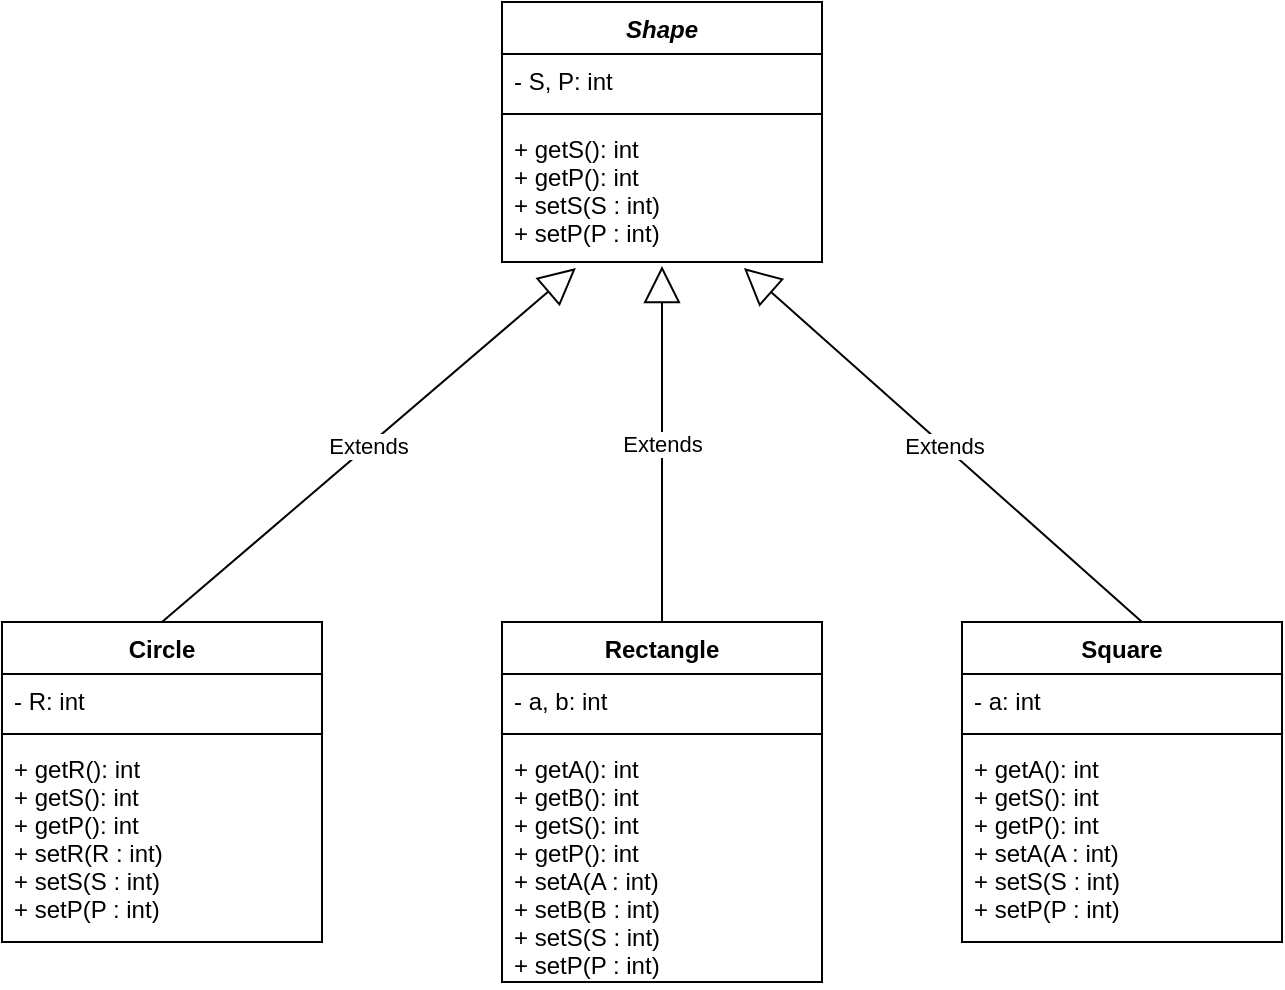 <mxfile version="13.7.3" type="github">
  <diagram id="3V697Nqiu_JUkQ3TdRqX" name="Page-1">
    <mxGraphModel dx="946" dy="533" grid="1" gridSize="10" guides="1" tooltips="1" connect="1" arrows="1" fold="1" page="1" pageScale="1" pageWidth="827" pageHeight="1169" math="0" shadow="0">
      <root>
        <mxCell id="0" />
        <mxCell id="1" parent="0" />
        <mxCell id="G-BpBRLSfaOlkuUX9XPp-13" value="Shape" style="swimlane;fontStyle=3;align=center;verticalAlign=top;childLayout=stackLayout;horizontal=1;startSize=26;horizontalStack=0;resizeParent=1;resizeParentMax=0;resizeLast=0;collapsible=1;marginBottom=0;" vertex="1" parent="1">
          <mxGeometry x="360" y="40" width="160" height="130" as="geometry" />
        </mxCell>
        <mxCell id="G-BpBRLSfaOlkuUX9XPp-14" value="- S, P: int" style="text;strokeColor=none;fillColor=none;align=left;verticalAlign=top;spacingLeft=4;spacingRight=4;overflow=hidden;rotatable=0;points=[[0,0.5],[1,0.5]];portConstraint=eastwest;" vertex="1" parent="G-BpBRLSfaOlkuUX9XPp-13">
          <mxGeometry y="26" width="160" height="26" as="geometry" />
        </mxCell>
        <mxCell id="G-BpBRLSfaOlkuUX9XPp-15" value="" style="line;strokeWidth=1;fillColor=none;align=left;verticalAlign=middle;spacingTop=-1;spacingLeft=3;spacingRight=3;rotatable=0;labelPosition=right;points=[];portConstraint=eastwest;" vertex="1" parent="G-BpBRLSfaOlkuUX9XPp-13">
          <mxGeometry y="52" width="160" height="8" as="geometry" />
        </mxCell>
        <mxCell id="G-BpBRLSfaOlkuUX9XPp-16" value="+ getS(): int&#xa;+ getP(): int&#xa;+ setS(S : int)&#xa;+ setP(P : int)" style="text;strokeColor=none;fillColor=none;align=left;verticalAlign=top;spacingLeft=4;spacingRight=4;overflow=hidden;rotatable=0;points=[[0,0.5],[1,0.5]];portConstraint=eastwest;" vertex="1" parent="G-BpBRLSfaOlkuUX9XPp-13">
          <mxGeometry y="60" width="160" height="70" as="geometry" />
        </mxCell>
        <mxCell id="G-BpBRLSfaOlkuUX9XPp-1" value="Circle" style="swimlane;fontStyle=1;align=center;verticalAlign=top;childLayout=stackLayout;horizontal=1;startSize=26;horizontalStack=0;resizeParent=1;resizeParentMax=0;resizeLast=0;collapsible=1;marginBottom=0;" vertex="1" parent="1">
          <mxGeometry x="110" y="350" width="160" height="160" as="geometry" />
        </mxCell>
        <mxCell id="G-BpBRLSfaOlkuUX9XPp-2" value="- R: int" style="text;strokeColor=none;fillColor=none;align=left;verticalAlign=top;spacingLeft=4;spacingRight=4;overflow=hidden;rotatable=0;points=[[0,0.5],[1,0.5]];portConstraint=eastwest;" vertex="1" parent="G-BpBRLSfaOlkuUX9XPp-1">
          <mxGeometry y="26" width="160" height="26" as="geometry" />
        </mxCell>
        <mxCell id="G-BpBRLSfaOlkuUX9XPp-3" value="" style="line;strokeWidth=1;fillColor=none;align=left;verticalAlign=middle;spacingTop=-1;spacingLeft=3;spacingRight=3;rotatable=0;labelPosition=right;points=[];portConstraint=eastwest;" vertex="1" parent="G-BpBRLSfaOlkuUX9XPp-1">
          <mxGeometry y="52" width="160" height="8" as="geometry" />
        </mxCell>
        <mxCell id="G-BpBRLSfaOlkuUX9XPp-4" value="+ getR(): int&#xa;+ getS(): int&#xa;+ getP(): int&#xa;+ setR(R : int)&#xa;+ setS(S : int)&#xa;+ setP(P : int)" style="text;strokeColor=none;fillColor=none;align=left;verticalAlign=top;spacingLeft=4;spacingRight=4;overflow=hidden;rotatable=0;points=[[0,0.5],[1,0.5]];portConstraint=eastwest;" vertex="1" parent="G-BpBRLSfaOlkuUX9XPp-1">
          <mxGeometry y="60" width="160" height="100" as="geometry" />
        </mxCell>
        <mxCell id="G-BpBRLSfaOlkuUX9XPp-9" value="Square" style="swimlane;fontStyle=1;align=center;verticalAlign=top;childLayout=stackLayout;horizontal=1;startSize=26;horizontalStack=0;resizeParent=1;resizeParentMax=0;resizeLast=0;collapsible=1;marginBottom=0;" vertex="1" parent="1">
          <mxGeometry x="590" y="350" width="160" height="160" as="geometry" />
        </mxCell>
        <mxCell id="G-BpBRLSfaOlkuUX9XPp-10" value="- a: int" style="text;strokeColor=none;fillColor=none;align=left;verticalAlign=top;spacingLeft=4;spacingRight=4;overflow=hidden;rotatable=0;points=[[0,0.5],[1,0.5]];portConstraint=eastwest;" vertex="1" parent="G-BpBRLSfaOlkuUX9XPp-9">
          <mxGeometry y="26" width="160" height="26" as="geometry" />
        </mxCell>
        <mxCell id="G-BpBRLSfaOlkuUX9XPp-11" value="" style="line;strokeWidth=1;fillColor=none;align=left;verticalAlign=middle;spacingTop=-1;spacingLeft=3;spacingRight=3;rotatable=0;labelPosition=right;points=[];portConstraint=eastwest;" vertex="1" parent="G-BpBRLSfaOlkuUX9XPp-9">
          <mxGeometry y="52" width="160" height="8" as="geometry" />
        </mxCell>
        <mxCell id="G-BpBRLSfaOlkuUX9XPp-12" value="+ getA(): int&#xa;+ getS(): int&#xa;+ getP(): int&#xa;+ setA(A : int)&#xa;+ setS(S : int)&#xa;+ setP(P : int)" style="text;strokeColor=none;fillColor=none;align=left;verticalAlign=top;spacingLeft=4;spacingRight=4;overflow=hidden;rotatable=0;points=[[0,0.5],[1,0.5]];portConstraint=eastwest;" vertex="1" parent="G-BpBRLSfaOlkuUX9XPp-9">
          <mxGeometry y="60" width="160" height="100" as="geometry" />
        </mxCell>
        <mxCell id="G-BpBRLSfaOlkuUX9XPp-21" value="Extends" style="endArrow=block;endSize=16;endFill=0;html=1;entryX=0.231;entryY=1.043;entryDx=0;entryDy=0;entryPerimeter=0;exitX=0.5;exitY=0;exitDx=0;exitDy=0;" edge="1" parent="1" source="G-BpBRLSfaOlkuUX9XPp-1" target="G-BpBRLSfaOlkuUX9XPp-16">
          <mxGeometry width="160" relative="1" as="geometry">
            <mxPoint x="330" y="290" as="sourcePoint" />
            <mxPoint x="490" y="290" as="targetPoint" />
          </mxGeometry>
        </mxCell>
        <mxCell id="G-BpBRLSfaOlkuUX9XPp-22" value="Extends" style="endArrow=block;endSize=16;endFill=0;html=1;entryX=0.5;entryY=1.029;entryDx=0;entryDy=0;entryPerimeter=0;exitX=0.5;exitY=0;exitDx=0;exitDy=0;" edge="1" parent="1" source="G-BpBRLSfaOlkuUX9XPp-5" target="G-BpBRLSfaOlkuUX9XPp-16">
          <mxGeometry width="160" relative="1" as="geometry">
            <mxPoint x="330" y="290" as="sourcePoint" />
            <mxPoint x="490" y="290" as="targetPoint" />
          </mxGeometry>
        </mxCell>
        <mxCell id="G-BpBRLSfaOlkuUX9XPp-5" value="Rectangle" style="swimlane;fontStyle=1;align=center;verticalAlign=top;childLayout=stackLayout;horizontal=1;startSize=26;horizontalStack=0;resizeParent=1;resizeParentMax=0;resizeLast=0;collapsible=1;marginBottom=0;" vertex="1" parent="1">
          <mxGeometry x="360" y="350" width="160" height="180" as="geometry" />
        </mxCell>
        <mxCell id="G-BpBRLSfaOlkuUX9XPp-6" value="- a, b: int" style="text;strokeColor=none;fillColor=none;align=left;verticalAlign=top;spacingLeft=4;spacingRight=4;overflow=hidden;rotatable=0;points=[[0,0.5],[1,0.5]];portConstraint=eastwest;" vertex="1" parent="G-BpBRLSfaOlkuUX9XPp-5">
          <mxGeometry y="26" width="160" height="26" as="geometry" />
        </mxCell>
        <mxCell id="G-BpBRLSfaOlkuUX9XPp-7" value="" style="line;strokeWidth=1;fillColor=none;align=left;verticalAlign=middle;spacingTop=-1;spacingLeft=3;spacingRight=3;rotatable=0;labelPosition=right;points=[];portConstraint=eastwest;" vertex="1" parent="G-BpBRLSfaOlkuUX9XPp-5">
          <mxGeometry y="52" width="160" height="8" as="geometry" />
        </mxCell>
        <mxCell id="G-BpBRLSfaOlkuUX9XPp-8" value="+ getA(): int&#xa;+ getB(): int&#xa;+ getS(): int&#xa;+ getP(): int&#xa;+ setA(A : int)&#xa;+ setB(B : int)&#xa;+ setS(S : int)&#xa;+ setP(P : int)" style="text;strokeColor=none;fillColor=none;align=left;verticalAlign=top;spacingLeft=4;spacingRight=4;overflow=hidden;rotatable=0;points=[[0,0.5],[1,0.5]];portConstraint=eastwest;" vertex="1" parent="G-BpBRLSfaOlkuUX9XPp-5">
          <mxGeometry y="60" width="160" height="120" as="geometry" />
        </mxCell>
        <mxCell id="G-BpBRLSfaOlkuUX9XPp-23" value="Extends" style="endArrow=block;endSize=16;endFill=0;html=1;entryX=0.756;entryY=1.043;entryDx=0;entryDy=0;entryPerimeter=0;exitX=0.5;exitY=0;exitDx=0;exitDy=0;" edge="1" parent="1" target="G-BpBRLSfaOlkuUX9XPp-16">
          <mxGeometry width="160" relative="1" as="geometry">
            <mxPoint x="680" y="350" as="sourcePoint" />
            <mxPoint x="680" y="172.03" as="targetPoint" />
          </mxGeometry>
        </mxCell>
      </root>
    </mxGraphModel>
  </diagram>
</mxfile>
